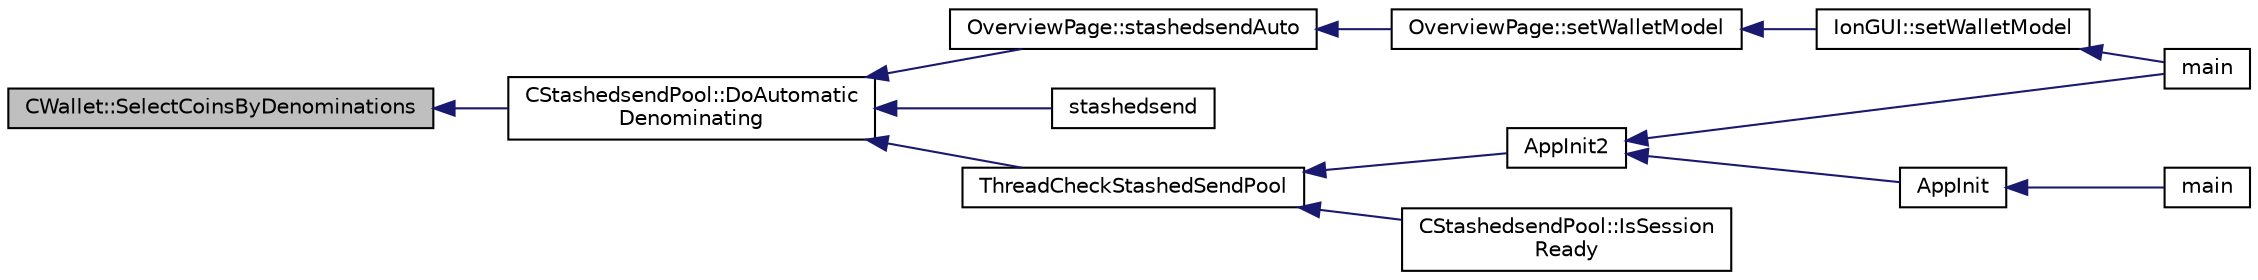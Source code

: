 digraph "CWallet::SelectCoinsByDenominations"
{
  edge [fontname="Helvetica",fontsize="10",labelfontname="Helvetica",labelfontsize="10"];
  node [fontname="Helvetica",fontsize="10",shape=record];
  rankdir="LR";
  Node3313 [label="CWallet::SelectCoinsByDenominations",height=0.2,width=0.4,color="black", fillcolor="grey75", style="filled", fontcolor="black"];
  Node3313 -> Node3314 [dir="back",color="midnightblue",fontsize="10",style="solid",fontname="Helvetica"];
  Node3314 [label="CStashedsendPool::DoAutomatic\lDenominating",height=0.2,width=0.4,color="black", fillcolor="white", style="filled",URL="$dd/d8a/class_c_stashedsend_pool.html#a21f19df4854af34c8f89187c768a524f",tooltip="Passively run Stashedsend in the background according to the configuration in settings (only for QT) ..."];
  Node3314 -> Node3315 [dir="back",color="midnightblue",fontsize="10",style="solid",fontname="Helvetica"];
  Node3315 [label="OverviewPage::stashedsendAuto",height=0.2,width=0.4,color="black", fillcolor="white", style="filled",URL="$d1/d91/class_overview_page.html#abf60d7de5f283687a914b487dc44ca76"];
  Node3315 -> Node3316 [dir="back",color="midnightblue",fontsize="10",style="solid",fontname="Helvetica"];
  Node3316 [label="OverviewPage::setWalletModel",height=0.2,width=0.4,color="black", fillcolor="white", style="filled",URL="$d1/d91/class_overview_page.html#a2ed52a3a87e9c74fee38fa873c9bc71f"];
  Node3316 -> Node3317 [dir="back",color="midnightblue",fontsize="10",style="solid",fontname="Helvetica"];
  Node3317 [label="IonGUI::setWalletModel",height=0.2,width=0.4,color="black", fillcolor="white", style="filled",URL="$dc/d0b/class_ion_g_u_i.html#a37f87db65498b036d387c705a749c45d",tooltip="Set the wallet model. "];
  Node3317 -> Node3318 [dir="back",color="midnightblue",fontsize="10",style="solid",fontname="Helvetica"];
  Node3318 [label="main",height=0.2,width=0.4,color="black", fillcolor="white", style="filled",URL="$d5/d2d/ion_8cpp.html#a0ddf1224851353fc92bfbff6f499fa97"];
  Node3314 -> Node3319 [dir="back",color="midnightblue",fontsize="10",style="solid",fontname="Helvetica"];
  Node3319 [label="stashedsend",height=0.2,width=0.4,color="black", fillcolor="white", style="filled",URL="$d5/d6b/rpcstashedsend_8cpp.html#a5a7cb1ad55aeaa8bcbb5172e9153a75a"];
  Node3314 -> Node3320 [dir="back",color="midnightblue",fontsize="10",style="solid",fontname="Helvetica"];
  Node3320 [label="ThreadCheckStashedSendPool",height=0.2,width=0.4,color="black", fillcolor="white", style="filled",URL="$d9/dbc/stashedsend_8h.html#ab583ddc86effded8432ea5387f77d883"];
  Node3320 -> Node3321 [dir="back",color="midnightblue",fontsize="10",style="solid",fontname="Helvetica"];
  Node3321 [label="AppInit2",height=0.2,width=0.4,color="black", fillcolor="white", style="filled",URL="$d8/dc0/init_8h.html#a1a4c1bfbf6ba1db77e988b89b9cadfd3",tooltip="Initialize ion. "];
  Node3321 -> Node3322 [dir="back",color="midnightblue",fontsize="10",style="solid",fontname="Helvetica"];
  Node3322 [label="AppInit",height=0.2,width=0.4,color="black", fillcolor="white", style="filled",URL="$d4/d35/iond_8cpp.html#ac59316b767e6984e1285f0531275286b"];
  Node3322 -> Node3323 [dir="back",color="midnightblue",fontsize="10",style="solid",fontname="Helvetica"];
  Node3323 [label="main",height=0.2,width=0.4,color="black", fillcolor="white", style="filled",URL="$d4/d35/iond_8cpp.html#a0ddf1224851353fc92bfbff6f499fa97"];
  Node3321 -> Node3318 [dir="back",color="midnightblue",fontsize="10",style="solid",fontname="Helvetica"];
  Node3320 -> Node3324 [dir="back",color="midnightblue",fontsize="10",style="solid",fontname="Helvetica"];
  Node3324 [label="CStashedsendPool::IsSession\lReady",height=0.2,width=0.4,color="black", fillcolor="white", style="filled",URL="$dd/d8a/class_c_stashedsend_pool.html#acb903e97bacd0ecf2f1c3c0d82e6641c",tooltip="Do we have enough users to take entries? "];
}
